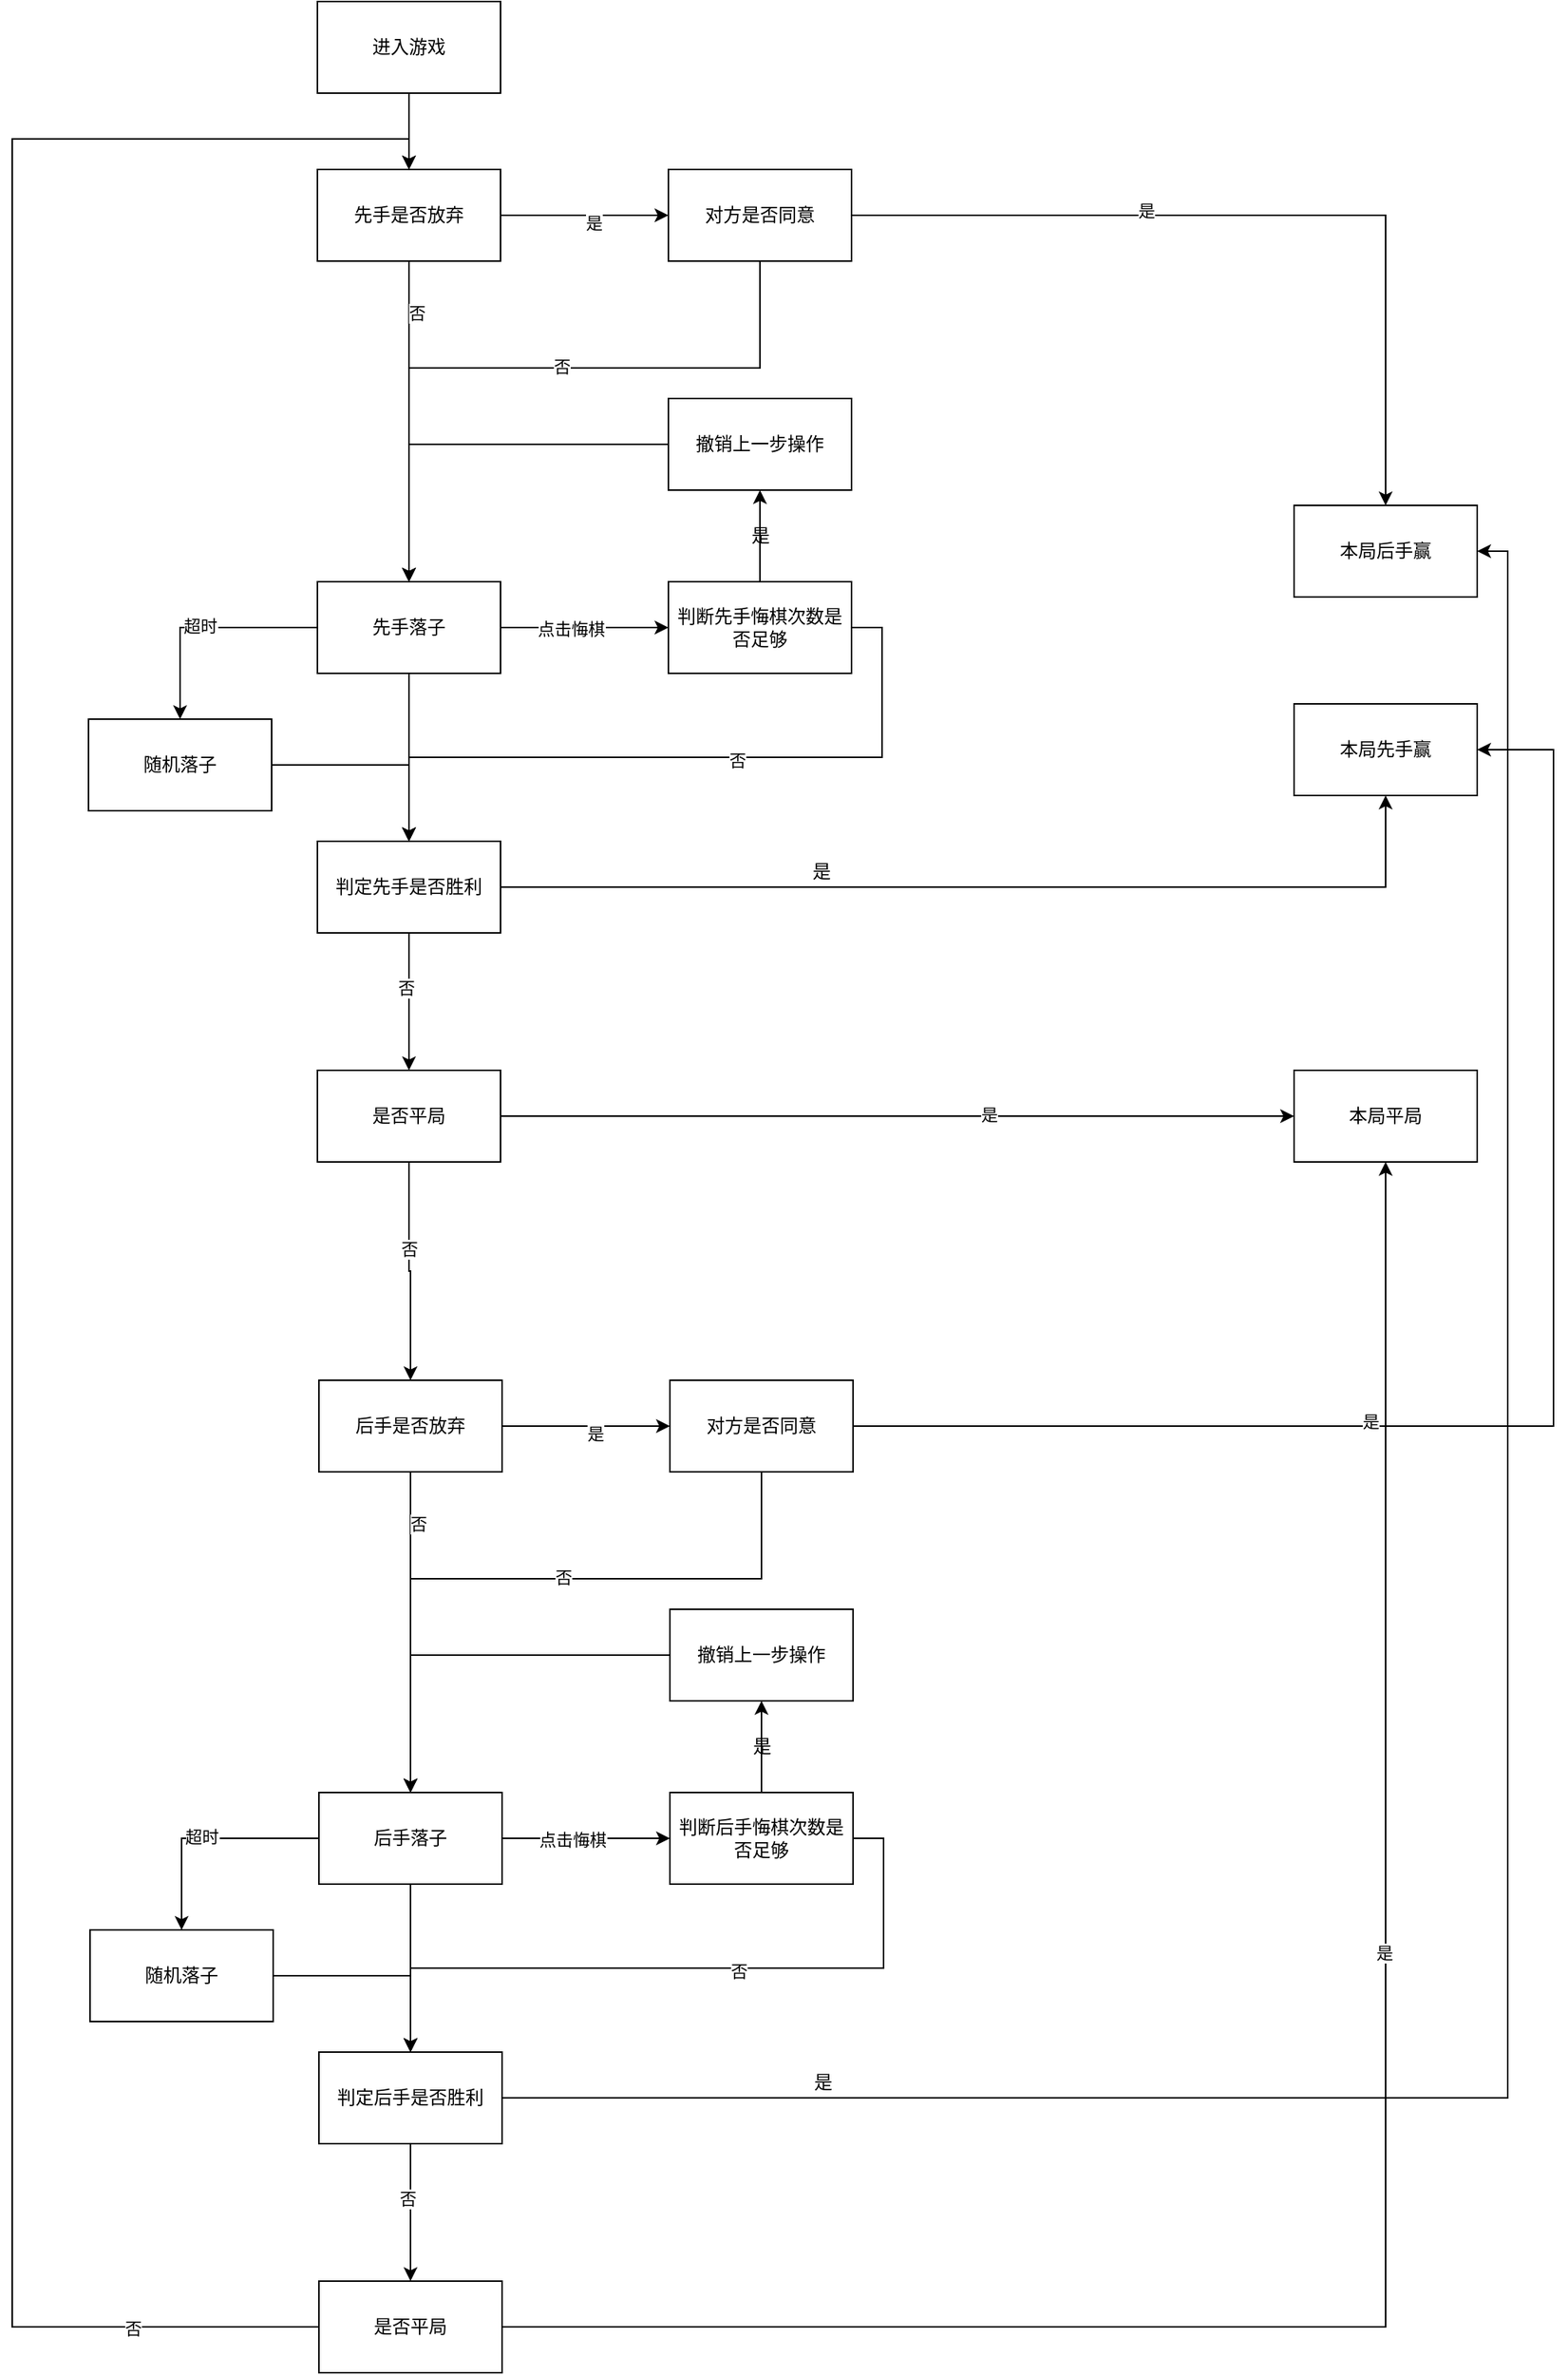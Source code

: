 <mxfile version="20.6.2" type="github">
  <diagram name="Page-1" id="edf60f1a-56cd-e834-aa8a-f176f3a09ee4">
    <mxGraphModel dx="2520" dy="1772" grid="1" gridSize="10" guides="1" tooltips="1" connect="1" arrows="1" fold="1" page="1" pageScale="1" pageWidth="1100" pageHeight="850" background="none" math="0" shadow="0">
      <root>
        <mxCell id="0" />
        <mxCell id="1" parent="0" />
        <mxCell id="CxQgPjgmQTwlb-2VwWBZ-10" style="edgeStyle=orthogonalEdgeStyle;rounded=0;orthogonalLoop=1;jettySize=auto;html=1;entryX=0.5;entryY=0;entryDx=0;entryDy=0;" edge="1" parent="1" source="CxQgPjgmQTwlb-2VwWBZ-1" target="CxQgPjgmQTwlb-2VwWBZ-2">
          <mxGeometry relative="1" as="geometry" />
        </mxCell>
        <mxCell id="CxQgPjgmQTwlb-2VwWBZ-33" value="否" style="edgeLabel;html=1;align=center;verticalAlign=middle;resizable=0;points=[];" vertex="1" connectable="0" parent="CxQgPjgmQTwlb-2VwWBZ-10">
          <mxGeometry x="-0.682" y="5" relative="1" as="geometry">
            <mxPoint as="offset" />
          </mxGeometry>
        </mxCell>
        <mxCell id="CxQgPjgmQTwlb-2VwWBZ-31" style="edgeStyle=orthogonalEdgeStyle;rounded=0;orthogonalLoop=1;jettySize=auto;html=1;entryX=0;entryY=0.5;entryDx=0;entryDy=0;" edge="1" parent="1" source="CxQgPjgmQTwlb-2VwWBZ-1" target="CxQgPjgmQTwlb-2VwWBZ-30">
          <mxGeometry relative="1" as="geometry" />
        </mxCell>
        <mxCell id="CxQgPjgmQTwlb-2VwWBZ-32" value="是" style="edgeLabel;html=1;align=center;verticalAlign=middle;resizable=0;points=[];" vertex="1" connectable="0" parent="CxQgPjgmQTwlb-2VwWBZ-31">
          <mxGeometry x="0.097" y="-5" relative="1" as="geometry">
            <mxPoint as="offset" />
          </mxGeometry>
        </mxCell>
        <mxCell id="CxQgPjgmQTwlb-2VwWBZ-1" value="先手是否放弃" style="rounded=0;whiteSpace=wrap;html=1;" vertex="1" parent="1">
          <mxGeometry x="200" y="-90" width="120" height="60" as="geometry" />
        </mxCell>
        <mxCell id="CxQgPjgmQTwlb-2VwWBZ-13" style="edgeStyle=orthogonalEdgeStyle;rounded=0;orthogonalLoop=1;jettySize=auto;html=1;entryX=0;entryY=0.5;entryDx=0;entryDy=0;" edge="1" parent="1" source="CxQgPjgmQTwlb-2VwWBZ-2" target="CxQgPjgmQTwlb-2VwWBZ-7">
          <mxGeometry relative="1" as="geometry" />
        </mxCell>
        <mxCell id="CxQgPjgmQTwlb-2VwWBZ-14" value="点击悔棋" style="edgeLabel;html=1;align=center;verticalAlign=middle;resizable=0;points=[];" vertex="1" connectable="0" parent="CxQgPjgmQTwlb-2VwWBZ-13">
          <mxGeometry x="-0.17" y="-1" relative="1" as="geometry">
            <mxPoint as="offset" />
          </mxGeometry>
        </mxCell>
        <mxCell id="CxQgPjgmQTwlb-2VwWBZ-21" style="edgeStyle=orthogonalEdgeStyle;rounded=0;orthogonalLoop=1;jettySize=auto;html=1;" edge="1" parent="1" source="CxQgPjgmQTwlb-2VwWBZ-2" target="CxQgPjgmQTwlb-2VwWBZ-5">
          <mxGeometry relative="1" as="geometry" />
        </mxCell>
        <mxCell id="CxQgPjgmQTwlb-2VwWBZ-24" style="edgeStyle=orthogonalEdgeStyle;rounded=0;orthogonalLoop=1;jettySize=auto;html=1;" edge="1" parent="1" source="CxQgPjgmQTwlb-2VwWBZ-2" target="CxQgPjgmQTwlb-2VwWBZ-23">
          <mxGeometry relative="1" as="geometry" />
        </mxCell>
        <mxCell id="CxQgPjgmQTwlb-2VwWBZ-25" value="超时" style="edgeLabel;html=1;align=center;verticalAlign=middle;resizable=0;points=[];" vertex="1" connectable="0" parent="CxQgPjgmQTwlb-2VwWBZ-24">
          <mxGeometry x="0.033" y="-1" relative="1" as="geometry">
            <mxPoint as="offset" />
          </mxGeometry>
        </mxCell>
        <mxCell id="CxQgPjgmQTwlb-2VwWBZ-2" value="先手落子" style="rounded=0;whiteSpace=wrap;html=1;" vertex="1" parent="1">
          <mxGeometry x="200" y="180" width="120" height="60" as="geometry" />
        </mxCell>
        <mxCell id="CxQgPjgmQTwlb-2VwWBZ-40" style="edgeStyle=orthogonalEdgeStyle;rounded=0;orthogonalLoop=1;jettySize=auto;html=1;entryX=0.5;entryY=1;entryDx=0;entryDy=0;" edge="1" parent="1" source="CxQgPjgmQTwlb-2VwWBZ-5" target="CxQgPjgmQTwlb-2VwWBZ-39">
          <mxGeometry relative="1" as="geometry" />
        </mxCell>
        <mxCell id="CxQgPjgmQTwlb-2VwWBZ-43" style="edgeStyle=orthogonalEdgeStyle;rounded=0;orthogonalLoop=1;jettySize=auto;html=1;exitX=0.5;exitY=1;exitDx=0;exitDy=0;entryX=0.5;entryY=0;entryDx=0;entryDy=0;" edge="1" parent="1" source="CxQgPjgmQTwlb-2VwWBZ-5" target="CxQgPjgmQTwlb-2VwWBZ-42">
          <mxGeometry relative="1" as="geometry">
            <Array as="points">
              <mxPoint x="260" y="450" />
              <mxPoint x="260" y="450" />
            </Array>
          </mxGeometry>
        </mxCell>
        <mxCell id="CxQgPjgmQTwlb-2VwWBZ-47" value="否" style="edgeLabel;html=1;align=center;verticalAlign=middle;resizable=0;points=[];" vertex="1" connectable="0" parent="CxQgPjgmQTwlb-2VwWBZ-43">
          <mxGeometry x="-0.198" y="-2" relative="1" as="geometry">
            <mxPoint as="offset" />
          </mxGeometry>
        </mxCell>
        <mxCell id="CxQgPjgmQTwlb-2VwWBZ-5" value="判定先手是否胜利" style="rounded=0;whiteSpace=wrap;html=1;" vertex="1" parent="1">
          <mxGeometry x="200" y="350" width="120" height="60" as="geometry" />
        </mxCell>
        <mxCell id="CxQgPjgmQTwlb-2VwWBZ-12" style="edgeStyle=orthogonalEdgeStyle;rounded=0;orthogonalLoop=1;jettySize=auto;html=1;entryX=0.5;entryY=1;entryDx=0;entryDy=0;" edge="1" parent="1" source="CxQgPjgmQTwlb-2VwWBZ-7" target="CxQgPjgmQTwlb-2VwWBZ-11">
          <mxGeometry relative="1" as="geometry">
            <Array as="points">
              <mxPoint x="490" y="170" />
              <mxPoint x="490" y="170" />
            </Array>
          </mxGeometry>
        </mxCell>
        <mxCell id="CxQgPjgmQTwlb-2VwWBZ-20" style="edgeStyle=orthogonalEdgeStyle;rounded=0;orthogonalLoop=1;jettySize=auto;html=1;entryX=0.5;entryY=0;entryDx=0;entryDy=0;exitX=1;exitY=0.5;exitDx=0;exitDy=0;" edge="1" parent="1" source="CxQgPjgmQTwlb-2VwWBZ-7" target="CxQgPjgmQTwlb-2VwWBZ-5">
          <mxGeometry relative="1" as="geometry" />
        </mxCell>
        <mxCell id="CxQgPjgmQTwlb-2VwWBZ-22" value="否" style="edgeLabel;html=1;align=center;verticalAlign=middle;resizable=0;points=[];" vertex="1" connectable="0" parent="CxQgPjgmQTwlb-2VwWBZ-20">
          <mxGeometry x="-0.146" y="2" relative="1" as="geometry">
            <mxPoint as="offset" />
          </mxGeometry>
        </mxCell>
        <mxCell id="CxQgPjgmQTwlb-2VwWBZ-7" value="判断先手悔棋次数是否足够" style="rounded=0;whiteSpace=wrap;html=1;" vertex="1" parent="1">
          <mxGeometry x="430" y="180" width="120" height="60" as="geometry" />
        </mxCell>
        <mxCell id="CxQgPjgmQTwlb-2VwWBZ-19" style="edgeStyle=orthogonalEdgeStyle;rounded=0;orthogonalLoop=1;jettySize=auto;html=1;entryX=0.5;entryY=0;entryDx=0;entryDy=0;" edge="1" parent="1" source="CxQgPjgmQTwlb-2VwWBZ-11" target="CxQgPjgmQTwlb-2VwWBZ-2">
          <mxGeometry relative="1" as="geometry">
            <mxPoint x="320" y="110" as="targetPoint" />
          </mxGeometry>
        </mxCell>
        <mxCell id="CxQgPjgmQTwlb-2VwWBZ-11" value="撤销上一步操作" style="rounded=0;whiteSpace=wrap;html=1;" vertex="1" parent="1">
          <mxGeometry x="430" y="60" width="120" height="60" as="geometry" />
        </mxCell>
        <mxCell id="CxQgPjgmQTwlb-2VwWBZ-15" value="是" style="text;html=1;align=center;verticalAlign=middle;resizable=0;points=[];autosize=1;strokeColor=none;fillColor=none;" vertex="1" parent="1">
          <mxGeometry x="470" y="135" width="40" height="30" as="geometry" />
        </mxCell>
        <mxCell id="CxQgPjgmQTwlb-2VwWBZ-26" style="edgeStyle=orthogonalEdgeStyle;rounded=0;orthogonalLoop=1;jettySize=auto;html=1;" edge="1" parent="1" source="CxQgPjgmQTwlb-2VwWBZ-23" target="CxQgPjgmQTwlb-2VwWBZ-5">
          <mxGeometry relative="1" as="geometry" />
        </mxCell>
        <mxCell id="CxQgPjgmQTwlb-2VwWBZ-23" value="随机落子" style="rounded=0;whiteSpace=wrap;html=1;" vertex="1" parent="1">
          <mxGeometry x="50" y="270" width="120" height="60" as="geometry" />
        </mxCell>
        <mxCell id="CxQgPjgmQTwlb-2VwWBZ-28" style="edgeStyle=orthogonalEdgeStyle;rounded=0;orthogonalLoop=1;jettySize=auto;html=1;" edge="1" parent="1" source="CxQgPjgmQTwlb-2VwWBZ-27" target="CxQgPjgmQTwlb-2VwWBZ-1">
          <mxGeometry relative="1" as="geometry" />
        </mxCell>
        <mxCell id="CxQgPjgmQTwlb-2VwWBZ-27" value="进入游戏" style="rounded=0;whiteSpace=wrap;html=1;" vertex="1" parent="1">
          <mxGeometry x="200" y="-200" width="120" height="60" as="geometry" />
        </mxCell>
        <mxCell id="CxQgPjgmQTwlb-2VwWBZ-34" style="edgeStyle=orthogonalEdgeStyle;rounded=0;orthogonalLoop=1;jettySize=auto;html=1;entryX=0.5;entryY=0;entryDx=0;entryDy=0;" edge="1" parent="1" source="CxQgPjgmQTwlb-2VwWBZ-30" target="CxQgPjgmQTwlb-2VwWBZ-2">
          <mxGeometry relative="1" as="geometry">
            <Array as="points">
              <mxPoint x="490" y="40" />
              <mxPoint x="260" y="40" />
            </Array>
          </mxGeometry>
        </mxCell>
        <mxCell id="CxQgPjgmQTwlb-2VwWBZ-35" value="否" style="edgeLabel;html=1;align=center;verticalAlign=middle;resizable=0;points=[];" vertex="1" connectable="0" parent="CxQgPjgmQTwlb-2VwWBZ-34">
          <mxGeometry x="-0.092" y="-1" relative="1" as="geometry">
            <mxPoint as="offset" />
          </mxGeometry>
        </mxCell>
        <mxCell id="CxQgPjgmQTwlb-2VwWBZ-37" style="edgeStyle=orthogonalEdgeStyle;rounded=0;orthogonalLoop=1;jettySize=auto;html=1;entryX=0.5;entryY=0;entryDx=0;entryDy=0;" edge="1" parent="1" source="CxQgPjgmQTwlb-2VwWBZ-30" target="CxQgPjgmQTwlb-2VwWBZ-36">
          <mxGeometry relative="1" as="geometry" />
        </mxCell>
        <mxCell id="CxQgPjgmQTwlb-2VwWBZ-38" value="是" style="edgeLabel;html=1;align=center;verticalAlign=middle;resizable=0;points=[];" vertex="1" connectable="0" parent="CxQgPjgmQTwlb-2VwWBZ-37">
          <mxGeometry x="-0.29" y="3" relative="1" as="geometry">
            <mxPoint x="1" as="offset" />
          </mxGeometry>
        </mxCell>
        <mxCell id="CxQgPjgmQTwlb-2VwWBZ-30" value="对方是否同意" style="rounded=0;whiteSpace=wrap;html=1;" vertex="1" parent="1">
          <mxGeometry x="430" y="-90" width="120" height="60" as="geometry" />
        </mxCell>
        <mxCell id="CxQgPjgmQTwlb-2VwWBZ-36" value="本局后手赢" style="rounded=0;whiteSpace=wrap;html=1;" vertex="1" parent="1">
          <mxGeometry x="840" y="130" width="120" height="60" as="geometry" />
        </mxCell>
        <mxCell id="CxQgPjgmQTwlb-2VwWBZ-39" value="本局先手赢" style="rounded=0;whiteSpace=wrap;html=1;" vertex="1" parent="1">
          <mxGeometry x="840" y="260" width="120" height="60" as="geometry" />
        </mxCell>
        <mxCell id="CxQgPjgmQTwlb-2VwWBZ-41" value="是" style="text;html=1;align=center;verticalAlign=middle;resizable=0;points=[];autosize=1;strokeColor=none;fillColor=none;" vertex="1" parent="1">
          <mxGeometry x="510" y="355" width="40" height="30" as="geometry" />
        </mxCell>
        <mxCell id="CxQgPjgmQTwlb-2VwWBZ-45" style="edgeStyle=orthogonalEdgeStyle;rounded=0;orthogonalLoop=1;jettySize=auto;html=1;entryX=0;entryY=0.5;entryDx=0;entryDy=0;" edge="1" parent="1" source="CxQgPjgmQTwlb-2VwWBZ-42" target="CxQgPjgmQTwlb-2VwWBZ-44">
          <mxGeometry relative="1" as="geometry" />
        </mxCell>
        <mxCell id="CxQgPjgmQTwlb-2VwWBZ-46" value="是" style="edgeLabel;html=1;align=center;verticalAlign=middle;resizable=0;points=[];" vertex="1" connectable="0" parent="CxQgPjgmQTwlb-2VwWBZ-45">
          <mxGeometry x="0.229" y="1" relative="1" as="geometry">
            <mxPoint as="offset" />
          </mxGeometry>
        </mxCell>
        <mxCell id="CxQgPjgmQTwlb-2VwWBZ-48" style="edgeStyle=orthogonalEdgeStyle;rounded=0;orthogonalLoop=1;jettySize=auto;html=1;entryX=0.5;entryY=0;entryDx=0;entryDy=0;" edge="1" parent="1" source="CxQgPjgmQTwlb-2VwWBZ-42" target="CxQgPjgmQTwlb-2VwWBZ-90">
          <mxGeometry relative="1" as="geometry">
            <mxPoint x="260" y="710" as="targetPoint" />
          </mxGeometry>
        </mxCell>
        <mxCell id="CxQgPjgmQTwlb-2VwWBZ-49" value="否" style="edgeLabel;html=1;align=center;verticalAlign=middle;resizable=0;points=[];" vertex="1" connectable="0" parent="CxQgPjgmQTwlb-2VwWBZ-48">
          <mxGeometry x="-0.218" relative="1" as="geometry">
            <mxPoint as="offset" />
          </mxGeometry>
        </mxCell>
        <mxCell id="CxQgPjgmQTwlb-2VwWBZ-42" value="是否平局" style="rounded=0;whiteSpace=wrap;html=1;" vertex="1" parent="1">
          <mxGeometry x="200" y="500" width="120" height="60" as="geometry" />
        </mxCell>
        <mxCell id="CxQgPjgmQTwlb-2VwWBZ-44" value="本局平局" style="rounded=0;whiteSpace=wrap;html=1;" vertex="1" parent="1">
          <mxGeometry x="840" y="500" width="120" height="60" as="geometry" />
        </mxCell>
        <mxCell id="CxQgPjgmQTwlb-2VwWBZ-86" style="edgeStyle=orthogonalEdgeStyle;rounded=0;orthogonalLoop=1;jettySize=auto;html=1;entryX=0.5;entryY=0;entryDx=0;entryDy=0;" edge="1" parent="1" source="CxQgPjgmQTwlb-2VwWBZ-90" target="CxQgPjgmQTwlb-2VwWBZ-96">
          <mxGeometry relative="1" as="geometry" />
        </mxCell>
        <mxCell id="CxQgPjgmQTwlb-2VwWBZ-87" value="否" style="edgeLabel;html=1;align=center;verticalAlign=middle;resizable=0;points=[];" vertex="1" connectable="0" parent="CxQgPjgmQTwlb-2VwWBZ-86">
          <mxGeometry x="-0.682" y="5" relative="1" as="geometry">
            <mxPoint as="offset" />
          </mxGeometry>
        </mxCell>
        <mxCell id="CxQgPjgmQTwlb-2VwWBZ-88" style="edgeStyle=orthogonalEdgeStyle;rounded=0;orthogonalLoop=1;jettySize=auto;html=1;entryX=0;entryY=0.5;entryDx=0;entryDy=0;" edge="1" parent="1" source="CxQgPjgmQTwlb-2VwWBZ-90" target="CxQgPjgmQTwlb-2VwWBZ-114">
          <mxGeometry relative="1" as="geometry" />
        </mxCell>
        <mxCell id="CxQgPjgmQTwlb-2VwWBZ-89" value="是" style="edgeLabel;html=1;align=center;verticalAlign=middle;resizable=0;points=[];" vertex="1" connectable="0" parent="CxQgPjgmQTwlb-2VwWBZ-88">
          <mxGeometry x="0.097" y="-5" relative="1" as="geometry">
            <mxPoint as="offset" />
          </mxGeometry>
        </mxCell>
        <mxCell id="CxQgPjgmQTwlb-2VwWBZ-90" value="后手是否放弃" style="rounded=0;whiteSpace=wrap;html=1;" vertex="1" parent="1">
          <mxGeometry x="201" y="703" width="120" height="60" as="geometry" />
        </mxCell>
        <mxCell id="CxQgPjgmQTwlb-2VwWBZ-91" style="edgeStyle=orthogonalEdgeStyle;rounded=0;orthogonalLoop=1;jettySize=auto;html=1;entryX=0;entryY=0.5;entryDx=0;entryDy=0;" edge="1" parent="1" source="CxQgPjgmQTwlb-2VwWBZ-96" target="CxQgPjgmQTwlb-2VwWBZ-104">
          <mxGeometry relative="1" as="geometry" />
        </mxCell>
        <mxCell id="CxQgPjgmQTwlb-2VwWBZ-92" value="点击悔棋" style="edgeLabel;html=1;align=center;verticalAlign=middle;resizable=0;points=[];" vertex="1" connectable="0" parent="CxQgPjgmQTwlb-2VwWBZ-91">
          <mxGeometry x="-0.17" y="-1" relative="1" as="geometry">
            <mxPoint as="offset" />
          </mxGeometry>
        </mxCell>
        <mxCell id="CxQgPjgmQTwlb-2VwWBZ-93" style="edgeStyle=orthogonalEdgeStyle;rounded=0;orthogonalLoop=1;jettySize=auto;html=1;" edge="1" parent="1" source="CxQgPjgmQTwlb-2VwWBZ-96" target="CxQgPjgmQTwlb-2VwWBZ-100">
          <mxGeometry relative="1" as="geometry" />
        </mxCell>
        <mxCell id="CxQgPjgmQTwlb-2VwWBZ-94" style="edgeStyle=orthogonalEdgeStyle;rounded=0;orthogonalLoop=1;jettySize=auto;html=1;" edge="1" parent="1" source="CxQgPjgmQTwlb-2VwWBZ-96" target="CxQgPjgmQTwlb-2VwWBZ-109">
          <mxGeometry relative="1" as="geometry" />
        </mxCell>
        <mxCell id="CxQgPjgmQTwlb-2VwWBZ-95" value="超时" style="edgeLabel;html=1;align=center;verticalAlign=middle;resizable=0;points=[];" vertex="1" connectable="0" parent="CxQgPjgmQTwlb-2VwWBZ-94">
          <mxGeometry x="0.033" y="-1" relative="1" as="geometry">
            <mxPoint as="offset" />
          </mxGeometry>
        </mxCell>
        <mxCell id="CxQgPjgmQTwlb-2VwWBZ-96" value="后手落子" style="rounded=0;whiteSpace=wrap;html=1;" vertex="1" parent="1">
          <mxGeometry x="201" y="973" width="120" height="60" as="geometry" />
        </mxCell>
        <mxCell id="CxQgPjgmQTwlb-2VwWBZ-97" style="edgeStyle=orthogonalEdgeStyle;rounded=0;orthogonalLoop=1;jettySize=auto;html=1;entryX=1;entryY=0.5;entryDx=0;entryDy=0;" edge="1" parent="1" source="CxQgPjgmQTwlb-2VwWBZ-100" target="CxQgPjgmQTwlb-2VwWBZ-36">
          <mxGeometry relative="1" as="geometry" />
        </mxCell>
        <mxCell id="CxQgPjgmQTwlb-2VwWBZ-98" style="edgeStyle=orthogonalEdgeStyle;rounded=0;orthogonalLoop=1;jettySize=auto;html=1;exitX=0.5;exitY=1;exitDx=0;exitDy=0;entryX=0.5;entryY=0;entryDx=0;entryDy=0;" edge="1" parent="1" source="CxQgPjgmQTwlb-2VwWBZ-100" target="CxQgPjgmQTwlb-2VwWBZ-120">
          <mxGeometry relative="1" as="geometry">
            <Array as="points">
              <mxPoint x="261" y="1243" />
              <mxPoint x="261" y="1243" />
            </Array>
          </mxGeometry>
        </mxCell>
        <mxCell id="CxQgPjgmQTwlb-2VwWBZ-99" value="否" style="edgeLabel;html=1;align=center;verticalAlign=middle;resizable=0;points=[];" vertex="1" connectable="0" parent="CxQgPjgmQTwlb-2VwWBZ-98">
          <mxGeometry x="-0.198" y="-2" relative="1" as="geometry">
            <mxPoint as="offset" />
          </mxGeometry>
        </mxCell>
        <mxCell id="CxQgPjgmQTwlb-2VwWBZ-100" value="判定后手是否胜利" style="rounded=0;whiteSpace=wrap;html=1;" vertex="1" parent="1">
          <mxGeometry x="201" y="1143" width="120" height="60" as="geometry" />
        </mxCell>
        <mxCell id="CxQgPjgmQTwlb-2VwWBZ-101" style="edgeStyle=orthogonalEdgeStyle;rounded=0;orthogonalLoop=1;jettySize=auto;html=1;entryX=0.5;entryY=1;entryDx=0;entryDy=0;" edge="1" parent="1" source="CxQgPjgmQTwlb-2VwWBZ-104" target="CxQgPjgmQTwlb-2VwWBZ-106">
          <mxGeometry relative="1" as="geometry">
            <Array as="points">
              <mxPoint x="491" y="963" />
              <mxPoint x="491" y="963" />
            </Array>
          </mxGeometry>
        </mxCell>
        <mxCell id="CxQgPjgmQTwlb-2VwWBZ-102" style="edgeStyle=orthogonalEdgeStyle;rounded=0;orthogonalLoop=1;jettySize=auto;html=1;entryX=0.5;entryY=0;entryDx=0;entryDy=0;exitX=1;exitY=0.5;exitDx=0;exitDy=0;" edge="1" parent="1" source="CxQgPjgmQTwlb-2VwWBZ-104" target="CxQgPjgmQTwlb-2VwWBZ-100">
          <mxGeometry relative="1" as="geometry" />
        </mxCell>
        <mxCell id="CxQgPjgmQTwlb-2VwWBZ-103" value="否" style="edgeLabel;html=1;align=center;verticalAlign=middle;resizable=0;points=[];" vertex="1" connectable="0" parent="CxQgPjgmQTwlb-2VwWBZ-102">
          <mxGeometry x="-0.146" y="2" relative="1" as="geometry">
            <mxPoint as="offset" />
          </mxGeometry>
        </mxCell>
        <mxCell id="CxQgPjgmQTwlb-2VwWBZ-104" value="判断后手悔棋次数是否足够" style="rounded=0;whiteSpace=wrap;html=1;" vertex="1" parent="1">
          <mxGeometry x="431" y="973" width="120" height="60" as="geometry" />
        </mxCell>
        <mxCell id="CxQgPjgmQTwlb-2VwWBZ-105" style="edgeStyle=orthogonalEdgeStyle;rounded=0;orthogonalLoop=1;jettySize=auto;html=1;entryX=0.5;entryY=0;entryDx=0;entryDy=0;" edge="1" parent="1" source="CxQgPjgmQTwlb-2VwWBZ-106" target="CxQgPjgmQTwlb-2VwWBZ-96">
          <mxGeometry relative="1" as="geometry">
            <mxPoint x="321" y="903" as="targetPoint" />
          </mxGeometry>
        </mxCell>
        <mxCell id="CxQgPjgmQTwlb-2VwWBZ-106" value="撤销上一步操作" style="rounded=0;whiteSpace=wrap;html=1;" vertex="1" parent="1">
          <mxGeometry x="431" y="853" width="120" height="60" as="geometry" />
        </mxCell>
        <mxCell id="CxQgPjgmQTwlb-2VwWBZ-107" value="是" style="text;html=1;align=center;verticalAlign=middle;resizable=0;points=[];autosize=1;strokeColor=none;fillColor=none;" vertex="1" parent="1">
          <mxGeometry x="471" y="928" width="40" height="30" as="geometry" />
        </mxCell>
        <mxCell id="CxQgPjgmQTwlb-2VwWBZ-108" style="edgeStyle=orthogonalEdgeStyle;rounded=0;orthogonalLoop=1;jettySize=auto;html=1;" edge="1" parent="1" source="CxQgPjgmQTwlb-2VwWBZ-109" target="CxQgPjgmQTwlb-2VwWBZ-100">
          <mxGeometry relative="1" as="geometry" />
        </mxCell>
        <mxCell id="CxQgPjgmQTwlb-2VwWBZ-109" value="随机落子" style="rounded=0;whiteSpace=wrap;html=1;" vertex="1" parent="1">
          <mxGeometry x="51" y="1063" width="120" height="60" as="geometry" />
        </mxCell>
        <mxCell id="CxQgPjgmQTwlb-2VwWBZ-110" style="edgeStyle=orthogonalEdgeStyle;rounded=0;orthogonalLoop=1;jettySize=auto;html=1;entryX=0.5;entryY=0;entryDx=0;entryDy=0;" edge="1" parent="1" source="CxQgPjgmQTwlb-2VwWBZ-114" target="CxQgPjgmQTwlb-2VwWBZ-96">
          <mxGeometry relative="1" as="geometry">
            <Array as="points">
              <mxPoint x="491" y="833" />
              <mxPoint x="261" y="833" />
            </Array>
          </mxGeometry>
        </mxCell>
        <mxCell id="CxQgPjgmQTwlb-2VwWBZ-111" value="否" style="edgeLabel;html=1;align=center;verticalAlign=middle;resizable=0;points=[];" vertex="1" connectable="0" parent="CxQgPjgmQTwlb-2VwWBZ-110">
          <mxGeometry x="-0.092" y="-1" relative="1" as="geometry">
            <mxPoint as="offset" />
          </mxGeometry>
        </mxCell>
        <mxCell id="CxQgPjgmQTwlb-2VwWBZ-112" style="edgeStyle=orthogonalEdgeStyle;rounded=0;orthogonalLoop=1;jettySize=auto;html=1;" edge="1" parent="1" source="CxQgPjgmQTwlb-2VwWBZ-114">
          <mxGeometry relative="1" as="geometry">
            <mxPoint x="960" y="290" as="targetPoint" />
            <Array as="points">
              <mxPoint x="1010" y="733" />
              <mxPoint x="1010" y="290" />
            </Array>
          </mxGeometry>
        </mxCell>
        <mxCell id="CxQgPjgmQTwlb-2VwWBZ-113" value="是" style="edgeLabel;html=1;align=center;verticalAlign=middle;resizable=0;points=[];" vertex="1" connectable="0" parent="CxQgPjgmQTwlb-2VwWBZ-112">
          <mxGeometry x="-0.29" y="3" relative="1" as="geometry">
            <mxPoint x="1" as="offset" />
          </mxGeometry>
        </mxCell>
        <mxCell id="CxQgPjgmQTwlb-2VwWBZ-114" value="对方是否同意" style="rounded=0;whiteSpace=wrap;html=1;" vertex="1" parent="1">
          <mxGeometry x="431" y="703" width="120" height="60" as="geometry" />
        </mxCell>
        <mxCell id="CxQgPjgmQTwlb-2VwWBZ-117" value="是" style="text;html=1;align=center;verticalAlign=middle;resizable=0;points=[];autosize=1;strokeColor=none;fillColor=none;" vertex="1" parent="1">
          <mxGeometry x="511" y="1148" width="40" height="30" as="geometry" />
        </mxCell>
        <mxCell id="CxQgPjgmQTwlb-2VwWBZ-118" style="edgeStyle=orthogonalEdgeStyle;rounded=0;orthogonalLoop=1;jettySize=auto;html=1;entryX=0.5;entryY=1;entryDx=0;entryDy=0;" edge="1" parent="1" source="CxQgPjgmQTwlb-2VwWBZ-120" target="CxQgPjgmQTwlb-2VwWBZ-44">
          <mxGeometry relative="1" as="geometry">
            <mxPoint x="841" y="1323" as="targetPoint" />
          </mxGeometry>
        </mxCell>
        <mxCell id="CxQgPjgmQTwlb-2VwWBZ-119" value="是" style="edgeLabel;html=1;align=center;verticalAlign=middle;resizable=0;points=[];" vertex="1" connectable="0" parent="CxQgPjgmQTwlb-2VwWBZ-118">
          <mxGeometry x="0.229" y="1" relative="1" as="geometry">
            <mxPoint as="offset" />
          </mxGeometry>
        </mxCell>
        <mxCell id="CxQgPjgmQTwlb-2VwWBZ-123" style="edgeStyle=orthogonalEdgeStyle;rounded=0;orthogonalLoop=1;jettySize=auto;html=1;entryX=0.5;entryY=0;entryDx=0;entryDy=0;" edge="1" parent="1" source="CxQgPjgmQTwlb-2VwWBZ-120" target="CxQgPjgmQTwlb-2VwWBZ-1">
          <mxGeometry relative="1" as="geometry">
            <mxPoint x="-50" y="-130" as="targetPoint" />
            <Array as="points">
              <mxPoint y="1323" />
              <mxPoint y="-110" />
              <mxPoint x="260" y="-110" />
            </Array>
          </mxGeometry>
        </mxCell>
        <mxCell id="CxQgPjgmQTwlb-2VwWBZ-124" value="否" style="edgeLabel;html=1;align=center;verticalAlign=middle;resizable=0;points=[];" vertex="1" connectable="0" parent="CxQgPjgmQTwlb-2VwWBZ-123">
          <mxGeometry x="-0.872" y="1" relative="1" as="geometry">
            <mxPoint as="offset" />
          </mxGeometry>
        </mxCell>
        <mxCell id="CxQgPjgmQTwlb-2VwWBZ-120" value="是否平局" style="rounded=0;whiteSpace=wrap;html=1;" vertex="1" parent="1">
          <mxGeometry x="201" y="1293" width="120" height="60" as="geometry" />
        </mxCell>
      </root>
    </mxGraphModel>
  </diagram>
</mxfile>
